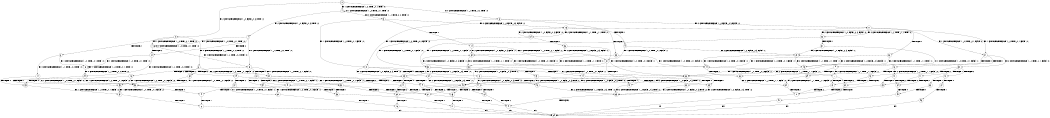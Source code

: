 digraph BCG {
size = "7, 10.5";
center = TRUE;
node [shape = circle];
0 [peripheries = 2];
0 -> 1 [label = "EX !1 !ATOMIC_EXCH_BRANCH (1, +0, TRUE, +0, 1, TRUE) !:0:"];
0 -> 2 [label = "EX !2 !ATOMIC_EXCH_BRANCH (1, +0, FALSE, +0, 3, TRUE) !:0:"];
0 -> 3 [label = "EX !0 !ATOMIC_EXCH_BRANCH (1, +1, TRUE, +0, 2, TRUE) !:0:"];
1 -> 4 [label = "EX !2 !ATOMIC_EXCH_BRANCH (1, +0, FALSE, +0, 3, TRUE) !:0:"];
1 -> 5 [label = "EX !0 !ATOMIC_EXCH_BRANCH (1, +1, TRUE, +0, 2, TRUE) !:0:"];
1 -> 1 [label = "EX !1 !ATOMIC_EXCH_BRANCH (1, +0, TRUE, +0, 1, TRUE) !:0:"];
2 -> 6 [label = "TERMINATE !2"];
2 -> 7 [label = "EX !1 !ATOMIC_EXCH_BRANCH (1, +0, TRUE, +0, 1, TRUE) !:0:"];
2 -> 8 [label = "EX !0 !ATOMIC_EXCH_BRANCH (1, +1, TRUE, +0, 2, TRUE) !:0:"];
3 -> 9 [label = "TERMINATE !0"];
3 -> 10 [label = "EX !1 !ATOMIC_EXCH_BRANCH (1, +0, TRUE, +0, 1, FALSE) !:0:"];
3 -> 11 [label = "EX !2 !ATOMIC_EXCH_BRANCH (1, +0, FALSE, +0, 3, FALSE) !:0:"];
4 -> 12 [label = "TERMINATE !2"];
4 -> 13 [label = "EX !0 !ATOMIC_EXCH_BRANCH (1, +1, TRUE, +0, 2, TRUE) !:0:"];
4 -> 7 [label = "EX !1 !ATOMIC_EXCH_BRANCH (1, +0, TRUE, +0, 1, TRUE) !:0:"];
5 -> 14 [label = "TERMINATE !0"];
5 -> 15 [label = "EX !2 !ATOMIC_EXCH_BRANCH (1, +0, FALSE, +0, 3, FALSE) !:0:"];
5 -> 10 [label = "EX !1 !ATOMIC_EXCH_BRANCH (1, +0, TRUE, +0, 1, FALSE) !:0:"];
6 -> 16 [label = "EX !1 !ATOMIC_EXCH_BRANCH (1, +0, TRUE, +0, 1, TRUE) !:0:"];
6 -> 17 [label = "EX !0 !ATOMIC_EXCH_BRANCH (1, +1, TRUE, +0, 2, TRUE) !:0:"];
7 -> 12 [label = "TERMINATE !2"];
7 -> 13 [label = "EX !0 !ATOMIC_EXCH_BRANCH (1, +1, TRUE, +0, 2, TRUE) !:0:"];
7 -> 7 [label = "EX !1 !ATOMIC_EXCH_BRANCH (1, +0, TRUE, +0, 1, TRUE) !:0:"];
8 -> 18 [label = "TERMINATE !2"];
8 -> 19 [label = "TERMINATE !0"];
8 -> 20 [label = "EX !1 !ATOMIC_EXCH_BRANCH (1, +0, TRUE, +0, 1, FALSE) !:0:"];
9 -> 21 [label = "EX !1 !ATOMIC_EXCH_BRANCH (1, +0, TRUE, +0, 1, FALSE) !:1:"];
9 -> 22 [label = "EX !2 !ATOMIC_EXCH_BRANCH (1, +0, FALSE, +0, 3, FALSE) !:1:"];
10 -> 23 [label = "TERMINATE !1"];
10 -> 24 [label = "TERMINATE !0"];
10 -> 25 [label = "EX !2 !ATOMIC_EXCH_BRANCH (1, +0, FALSE, +0, 3, TRUE) !:0:"];
11 -> 26 [label = "TERMINATE !0"];
11 -> 27 [label = "EX !1 !ATOMIC_EXCH_BRANCH (1, +0, TRUE, +0, 1, FALSE) !:0:"];
11 -> 28 [label = "EX !2 !ATOMIC_EXCH_BRANCH (1, +1, TRUE, +1, 1, TRUE) !:0:"];
12 -> 29 [label = "EX !0 !ATOMIC_EXCH_BRANCH (1, +1, TRUE, +0, 2, TRUE) !:0:"];
12 -> 16 [label = "EX !1 !ATOMIC_EXCH_BRANCH (1, +0, TRUE, +0, 1, TRUE) !:0:"];
13 -> 30 [label = "TERMINATE !2"];
13 -> 31 [label = "TERMINATE !0"];
13 -> 20 [label = "EX !1 !ATOMIC_EXCH_BRANCH (1, +0, TRUE, +0, 1, FALSE) !:0:"];
14 -> 32 [label = "EX !2 !ATOMIC_EXCH_BRANCH (1, +0, FALSE, +0, 3, FALSE) !:1:"];
14 -> 21 [label = "EX !1 !ATOMIC_EXCH_BRANCH (1, +0, TRUE, +0, 1, FALSE) !:1:"];
15 -> 33 [label = "TERMINATE !0"];
15 -> 34 [label = "EX !2 !ATOMIC_EXCH_BRANCH (1, +1, TRUE, +1, 1, TRUE) !:0:"];
15 -> 27 [label = "EX !1 !ATOMIC_EXCH_BRANCH (1, +0, TRUE, +0, 1, FALSE) !:0:"];
16 -> 29 [label = "EX !0 !ATOMIC_EXCH_BRANCH (1, +1, TRUE, +0, 2, TRUE) !:0:"];
16 -> 16 [label = "EX !1 !ATOMIC_EXCH_BRANCH (1, +0, TRUE, +0, 1, TRUE) !:0:"];
17 -> 35 [label = "TERMINATE !0"];
17 -> 36 [label = "EX !1 !ATOMIC_EXCH_BRANCH (1, +0, TRUE, +0, 1, FALSE) !:0:"];
18 -> 35 [label = "TERMINATE !0"];
18 -> 36 [label = "EX !1 !ATOMIC_EXCH_BRANCH (1, +0, TRUE, +0, 1, FALSE) !:0:"];
19 -> 37 [label = "TERMINATE !2"];
19 -> 38 [label = "EX !1 !ATOMIC_EXCH_BRANCH (1, +0, TRUE, +0, 1, FALSE) !:1:"];
20 -> 39 [label = "TERMINATE !1"];
20 -> 40 [label = "TERMINATE !2"];
20 -> 41 [label = "TERMINATE !0"];
21 -> 42 [label = "TERMINATE !1"];
21 -> 43 [label = "EX !2 !ATOMIC_EXCH_BRANCH (1, +0, FALSE, +0, 3, TRUE) !:1:"];
22 -> 44 [label = "EX !1 !ATOMIC_EXCH_BRANCH (1, +0, TRUE, +0, 1, FALSE) !:1:"];
22 -> 45 [label = "EX !2 !ATOMIC_EXCH_BRANCH (1, +1, TRUE, +1, 1, TRUE) !:1:"];
23 -> 46 [label = "TERMINATE !0"];
23 -> 47 [label = "EX !2 !ATOMIC_EXCH_BRANCH (1, +0, FALSE, +0, 3, TRUE) !:0:"];
24 -> 42 [label = "TERMINATE !1"];
24 -> 43 [label = "EX !2 !ATOMIC_EXCH_BRANCH (1, +0, FALSE, +0, 3, TRUE) !:1:"];
25 -> 39 [label = "TERMINATE !1"];
25 -> 40 [label = "TERMINATE !2"];
25 -> 41 [label = "TERMINATE !0"];
26 -> 44 [label = "EX !1 !ATOMIC_EXCH_BRANCH (1, +0, TRUE, +0, 1, FALSE) !:1:"];
26 -> 45 [label = "EX !2 !ATOMIC_EXCH_BRANCH (1, +1, TRUE, +1, 1, TRUE) !:1:"];
27 -> 48 [label = "TERMINATE !1"];
27 -> 49 [label = "TERMINATE !0"];
27 -> 50 [label = "EX !2 !ATOMIC_EXCH_BRANCH (1, +1, TRUE, +1, 1, FALSE) !:0:"];
28 -> 51 [label = "TERMINATE !0"];
28 -> 52 [label = "EX !1 !ATOMIC_EXCH_BRANCH (1, +0, TRUE, +0, 1, FALSE) !:0:"];
28 -> 11 [label = "EX !2 !ATOMIC_EXCH_BRANCH (1, +0, FALSE, +0, 3, FALSE) !:0:"];
29 -> 53 [label = "TERMINATE !0"];
29 -> 36 [label = "EX !1 !ATOMIC_EXCH_BRANCH (1, +0, TRUE, +0, 1, FALSE) !:0:"];
30 -> 53 [label = "TERMINATE !0"];
30 -> 36 [label = "EX !1 !ATOMIC_EXCH_BRANCH (1, +0, TRUE, +0, 1, FALSE) !:0:"];
31 -> 54 [label = "TERMINATE !2"];
31 -> 38 [label = "EX !1 !ATOMIC_EXCH_BRANCH (1, +0, TRUE, +0, 1, FALSE) !:1:"];
32 -> 55 [label = "EX !2 !ATOMIC_EXCH_BRANCH (1, +1, TRUE, +1, 1, TRUE) !:1:"];
32 -> 44 [label = "EX !1 !ATOMIC_EXCH_BRANCH (1, +0, TRUE, +0, 1, FALSE) !:1:"];
33 -> 55 [label = "EX !2 !ATOMIC_EXCH_BRANCH (1, +1, TRUE, +1, 1, TRUE) !:1:"];
33 -> 44 [label = "EX !1 !ATOMIC_EXCH_BRANCH (1, +0, TRUE, +0, 1, FALSE) !:1:"];
34 -> 56 [label = "TERMINATE !0"];
34 -> 15 [label = "EX !2 !ATOMIC_EXCH_BRANCH (1, +0, FALSE, +0, 3, FALSE) !:0:"];
34 -> 52 [label = "EX !1 !ATOMIC_EXCH_BRANCH (1, +0, TRUE, +0, 1, FALSE) !:0:"];
35 -> 57 [label = "EX !1 !ATOMIC_EXCH_BRANCH (1, +0, TRUE, +0, 1, FALSE) !:2:"];
36 -> 58 [label = "TERMINATE !1"];
36 -> 59 [label = "TERMINATE !0"];
37 -> 60 [label = "EX !1 !ATOMIC_EXCH_BRANCH (1, +0, TRUE, +0, 1, FALSE) !:1:"];
38 -> 61 [label = "TERMINATE !1"];
38 -> 62 [label = "TERMINATE !2"];
39 -> 63 [label = "TERMINATE !2"];
39 -> 64 [label = "TERMINATE !0"];
40 -> 58 [label = "TERMINATE !1"];
40 -> 59 [label = "TERMINATE !0"];
41 -> 61 [label = "TERMINATE !1"];
41 -> 62 [label = "TERMINATE !2"];
42 -> 65 [label = "EX !2 !ATOMIC_EXCH_BRANCH (1, +0, FALSE, +0, 3, TRUE) !:2:"];
43 -> 61 [label = "TERMINATE !1"];
43 -> 62 [label = "TERMINATE !2"];
44 -> 66 [label = "TERMINATE !1"];
44 -> 67 [label = "EX !2 !ATOMIC_EXCH_BRANCH (1, +1, TRUE, +1, 1, FALSE) !:1:"];
45 -> 68 [label = "EX !1 !ATOMIC_EXCH_BRANCH (1, +0, TRUE, +0, 1, FALSE) !:1:"];
45 -> 22 [label = "EX !2 !ATOMIC_EXCH_BRANCH (1, +0, FALSE, +0, 3, FALSE) !:1:"];
46 -> 65 [label = "EX !2 !ATOMIC_EXCH_BRANCH (1, +0, FALSE, +0, 3, TRUE) !:2:"];
47 -> 63 [label = "TERMINATE !2"];
47 -> 64 [label = "TERMINATE !0"];
48 -> 69 [label = "TERMINATE !0"];
48 -> 70 [label = "EX !2 !ATOMIC_EXCH_BRANCH (1, +1, TRUE, +1, 1, FALSE) !:0:"];
49 -> 66 [label = "TERMINATE !1"];
49 -> 67 [label = "EX !2 !ATOMIC_EXCH_BRANCH (1, +1, TRUE, +1, 1, FALSE) !:1:"];
50 -> 71 [label = "TERMINATE !1"];
50 -> 72 [label = "TERMINATE !2"];
50 -> 73 [label = "TERMINATE !0"];
51 -> 68 [label = "EX !1 !ATOMIC_EXCH_BRANCH (1, +0, TRUE, +0, 1, FALSE) !:1:"];
51 -> 22 [label = "EX !2 !ATOMIC_EXCH_BRANCH (1, +0, FALSE, +0, 3, FALSE) !:1:"];
52 -> 74 [label = "TERMINATE !1"];
52 -> 75 [label = "TERMINATE !0"];
52 -> 25 [label = "EX !2 !ATOMIC_EXCH_BRANCH (1, +0, FALSE, +0, 3, TRUE) !:0:"];
53 -> 57 [label = "EX !1 !ATOMIC_EXCH_BRANCH (1, +0, TRUE, +0, 1, FALSE) !:2:"];
54 -> 60 [label = "EX !1 !ATOMIC_EXCH_BRANCH (1, +0, TRUE, +0, 1, FALSE) !:1:"];
55 -> 32 [label = "EX !2 !ATOMIC_EXCH_BRANCH (1, +0, FALSE, +0, 3, FALSE) !:1:"];
55 -> 68 [label = "EX !1 !ATOMIC_EXCH_BRANCH (1, +0, TRUE, +0, 1, FALSE) !:1:"];
56 -> 32 [label = "EX !2 !ATOMIC_EXCH_BRANCH (1, +0, FALSE, +0, 3, FALSE) !:1:"];
56 -> 68 [label = "EX !1 !ATOMIC_EXCH_BRANCH (1, +0, TRUE, +0, 1, FALSE) !:1:"];
57 -> 76 [label = "TERMINATE !1"];
58 -> 77 [label = "TERMINATE !0"];
59 -> 76 [label = "TERMINATE !1"];
60 -> 78 [label = "TERMINATE !1"];
61 -> 79 [label = "TERMINATE !2"];
62 -> 78 [label = "TERMINATE !1"];
63 -> 77 [label = "TERMINATE !0"];
64 -> 79 [label = "TERMINATE !2"];
65 -> 79 [label = "TERMINATE !2"];
66 -> 80 [label = "EX !2 !ATOMIC_EXCH_BRANCH (1, +1, TRUE, +1, 1, FALSE) !:2:"];
67 -> 81 [label = "TERMINATE !1"];
67 -> 82 [label = "TERMINATE !2"];
68 -> 83 [label = "TERMINATE !1"];
68 -> 43 [label = "EX !2 !ATOMIC_EXCH_BRANCH (1, +0, FALSE, +0, 3, TRUE) !:1:"];
69 -> 80 [label = "EX !2 !ATOMIC_EXCH_BRANCH (1, +1, TRUE, +1, 1, FALSE) !:2:"];
70 -> 84 [label = "TERMINATE !2"];
70 -> 85 [label = "TERMINATE !0"];
71 -> 84 [label = "TERMINATE !2"];
71 -> 85 [label = "TERMINATE !0"];
72 -> 86 [label = "TERMINATE !1"];
72 -> 87 [label = "TERMINATE !0"];
73 -> 81 [label = "TERMINATE !1"];
73 -> 82 [label = "TERMINATE !2"];
74 -> 88 [label = "TERMINATE !0"];
74 -> 47 [label = "EX !2 !ATOMIC_EXCH_BRANCH (1, +0, FALSE, +0, 3, TRUE) !:0:"];
75 -> 83 [label = "TERMINATE !1"];
75 -> 43 [label = "EX !2 !ATOMIC_EXCH_BRANCH (1, +0, FALSE, +0, 3, TRUE) !:1:"];
76 -> 89 [label = "exit"];
77 -> 89 [label = "exit"];
78 -> 89 [label = "exit"];
79 -> 89 [label = "exit"];
80 -> 90 [label = "TERMINATE !2"];
81 -> 90 [label = "TERMINATE !2"];
82 -> 91 [label = "TERMINATE !1"];
83 -> 65 [label = "EX !2 !ATOMIC_EXCH_BRANCH (1, +0, FALSE, +0, 3, TRUE) !:2:"];
84 -> 92 [label = "TERMINATE !0"];
85 -> 90 [label = "TERMINATE !2"];
86 -> 92 [label = "TERMINATE !0"];
87 -> 93 [label = "TERMINATE !1"];
88 -> 65 [label = "EX !2 !ATOMIC_EXCH_BRANCH (1, +0, FALSE, +0, 3, TRUE) !:2:"];
90 -> 89 [label = "exit"];
91 -> 89 [label = "exit"];
92 -> 89 [label = "exit"];
93 -> 89 [label = "exit"];
}
